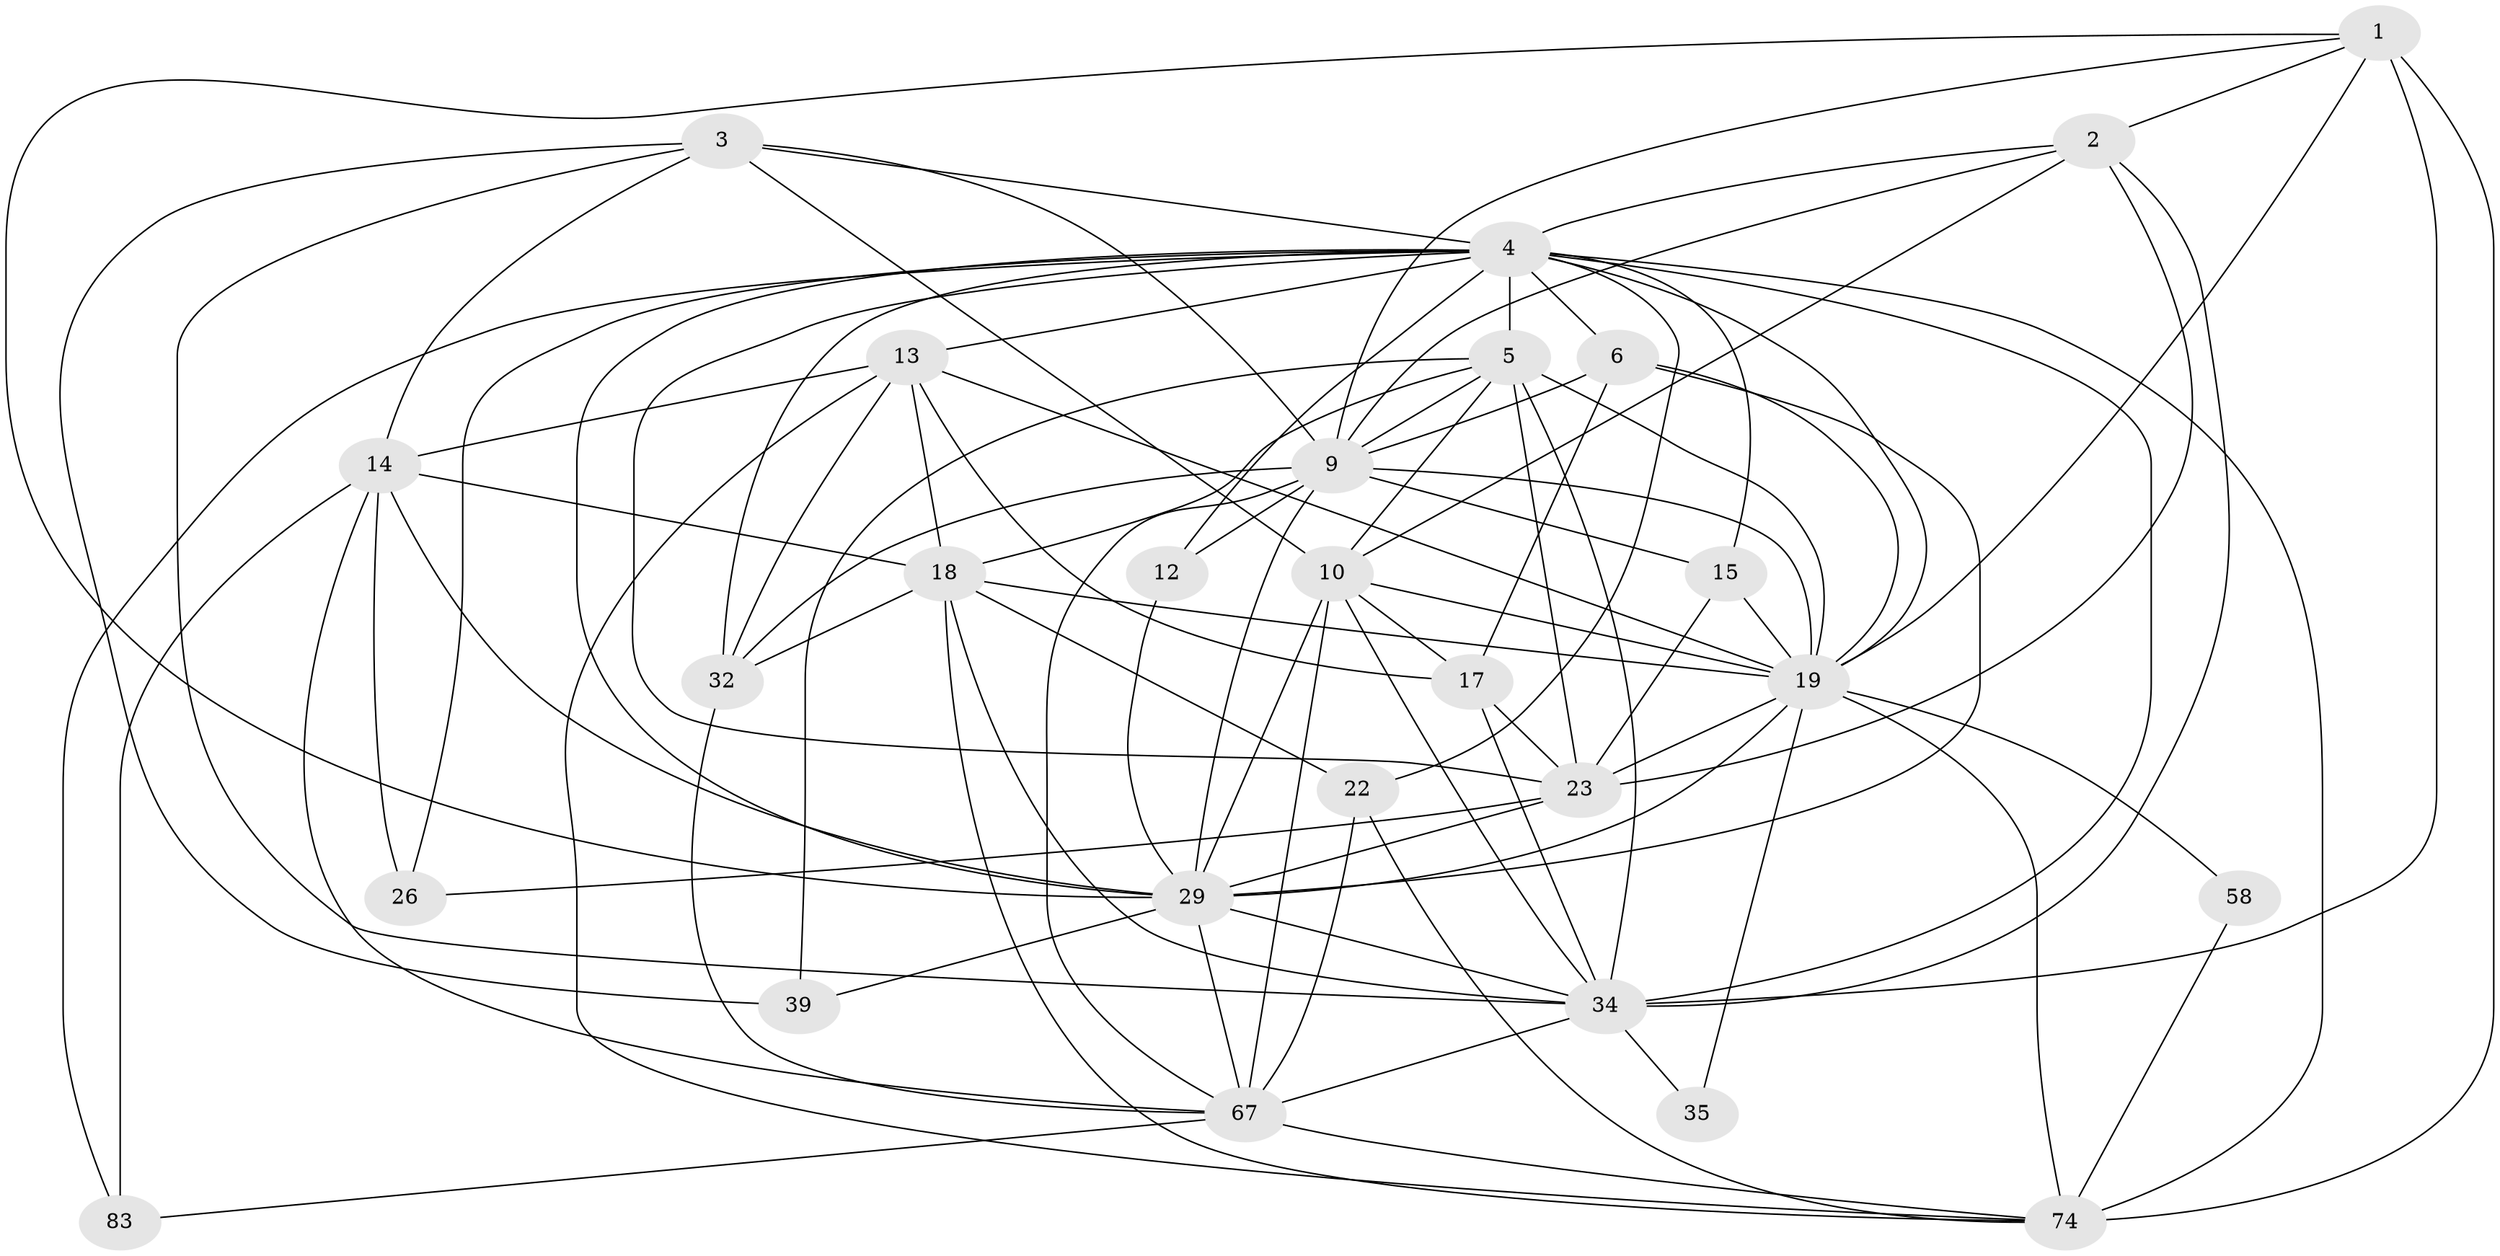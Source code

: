 // original degree distribution, {4: 0.26666666666666666, 2: 0.13333333333333333, 5: 0.18888888888888888, 6: 0.1, 3: 0.26666666666666666, 7: 0.03333333333333333, 8: 0.011111111111111112}
// Generated by graph-tools (version 1.1) at 2025/18/03/04/25 18:18:57]
// undirected, 27 vertices, 92 edges
graph export_dot {
graph [start="1"]
  node [color=gray90,style=filled];
  1 [super="+79"];
  2 [super="+50+73"];
  3 [super="+71+7"];
  4 [super="+85+8+21+33+69"];
  5 [super="+63+27"];
  6 [super="+89"];
  9 [super="+48+57+11+66"];
  10 [super="+16"];
  12;
  13 [super="+42"];
  14 [super="+40+47"];
  15 [super="+20"];
  17 [super="+55+72"];
  18 [super="+44+41"];
  19 [super="+52+38+75"];
  22 [super="+60"];
  23 [super="+80+81+25"];
  26;
  29 [super="+36+49+43+62"];
  32 [super="+84+65"];
  34 [super="+61+37"];
  35;
  39;
  58;
  67 [super="+68"];
  74 [super="+76"];
  83;
  1 -- 9;
  1 -- 74;
  1 -- 2;
  1 -- 34 [weight=2];
  1 -- 29;
  1 -- 19;
  2 -- 4 [weight=3];
  2 -- 23 [weight=2];
  2 -- 9;
  2 -- 10;
  2 -- 34;
  3 -- 9;
  3 -- 39;
  3 -- 14 [weight=2];
  3 -- 4 [weight=2];
  3 -- 34;
  3 -- 10;
  4 -- 74 [weight=3];
  4 -- 83;
  4 -- 6;
  4 -- 34 [weight=2];
  4 -- 12;
  4 -- 15;
  4 -- 29;
  4 -- 23;
  4 -- 32;
  4 -- 5 [weight=2];
  4 -- 22;
  4 -- 26;
  4 -- 13;
  4 -- 19 [weight=2];
  5 -- 23 [weight=2];
  5 -- 9;
  5 -- 18;
  5 -- 19;
  5 -- 34;
  5 -- 39;
  5 -- 10;
  6 -- 17;
  6 -- 9;
  6 -- 29;
  6 -- 19;
  9 -- 12;
  9 -- 29 [weight=2];
  9 -- 19 [weight=2];
  9 -- 32;
  9 -- 15 [weight=2];
  9 -- 67 [weight=2];
  10 -- 67 [weight=2];
  10 -- 19 [weight=2];
  10 -- 17;
  10 -- 29;
  10 -- 34;
  12 -- 29;
  13 -- 74;
  13 -- 14;
  13 -- 19;
  13 -- 18 [weight=2];
  13 -- 32;
  13 -- 17;
  14 -- 83;
  14 -- 26;
  14 -- 29;
  14 -- 18;
  14 -- 67;
  15 -- 19;
  15 -- 23;
  17 -- 34;
  17 -- 23;
  18 -- 34;
  18 -- 22;
  18 -- 74;
  18 -- 19;
  18 -- 32;
  19 -- 74;
  19 -- 58;
  19 -- 29 [weight=2];
  19 -- 35;
  19 -- 23;
  22 -- 74;
  22 -- 67;
  23 -- 29 [weight=2];
  23 -- 26;
  29 -- 67;
  29 -- 34;
  29 -- 39;
  32 -- 67;
  34 -- 35;
  34 -- 67 [weight=2];
  58 -- 74;
  67 -- 74;
  67 -- 83;
}
